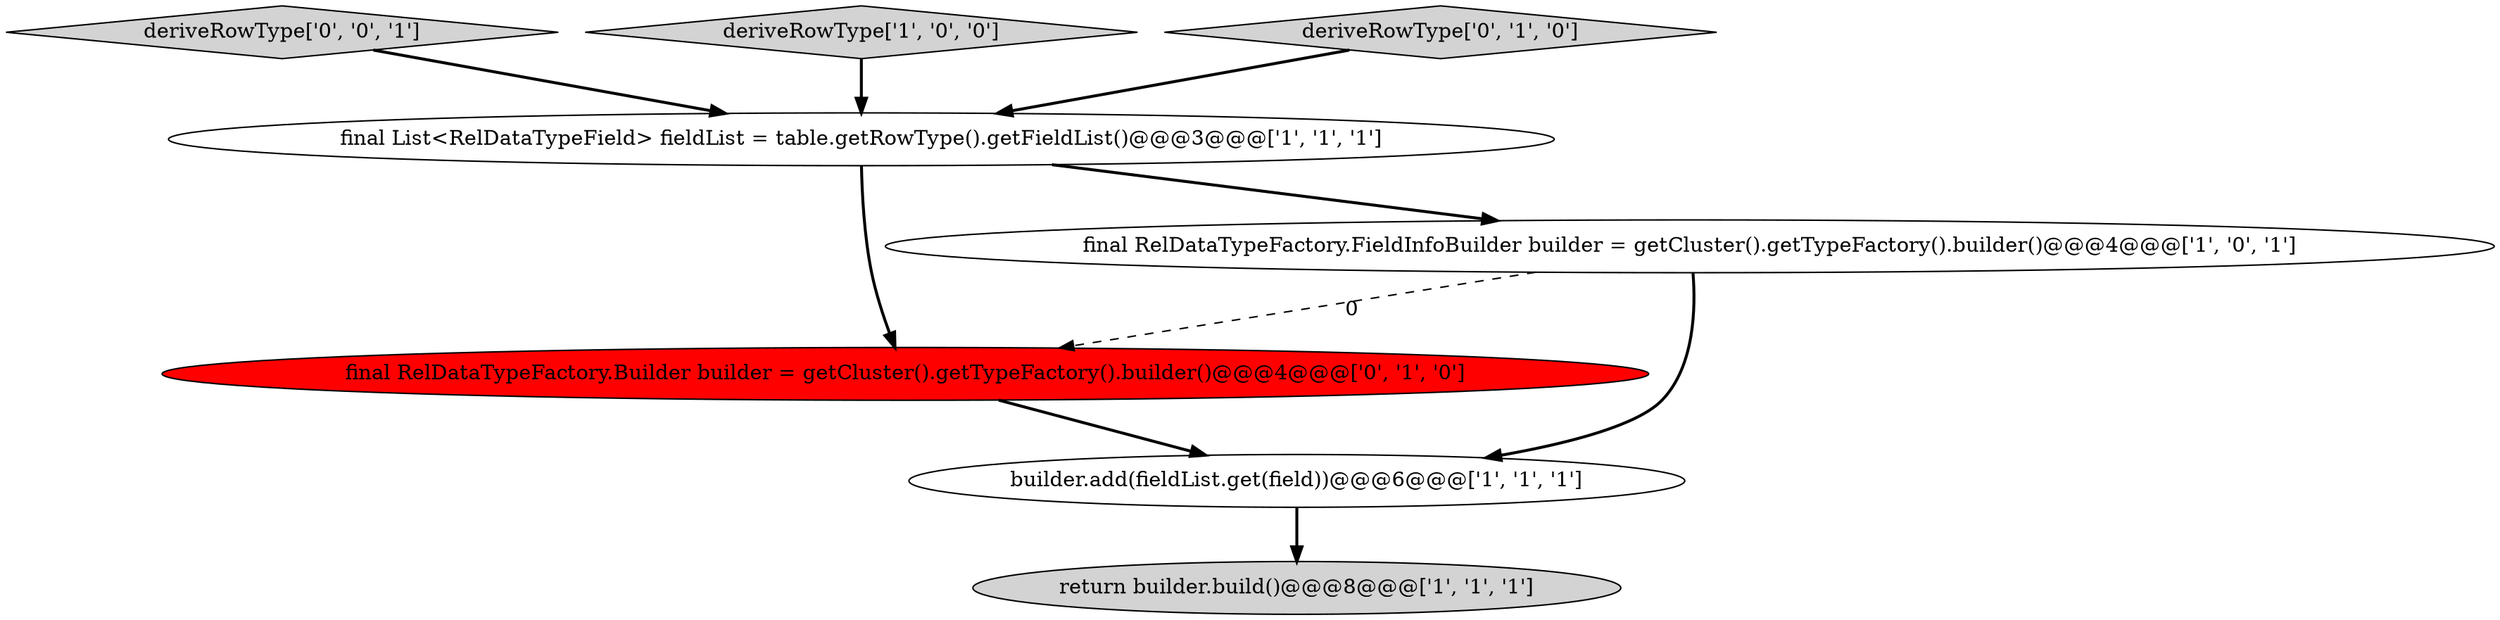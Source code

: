 digraph {
3 [style = filled, label = "final List<RelDataTypeField> fieldList = table.getRowType().getFieldList()@@@3@@@['1', '1', '1']", fillcolor = white, shape = ellipse image = "AAA0AAABBB1BBB"];
5 [style = filled, label = "final RelDataTypeFactory.Builder builder = getCluster().getTypeFactory().builder()@@@4@@@['0', '1', '0']", fillcolor = red, shape = ellipse image = "AAA1AAABBB2BBB"];
7 [style = filled, label = "deriveRowType['0', '0', '1']", fillcolor = lightgray, shape = diamond image = "AAA0AAABBB3BBB"];
0 [style = filled, label = "deriveRowType['1', '0', '0']", fillcolor = lightgray, shape = diamond image = "AAA0AAABBB1BBB"];
1 [style = filled, label = "builder.add(fieldList.get(field))@@@6@@@['1', '1', '1']", fillcolor = white, shape = ellipse image = "AAA0AAABBB1BBB"];
2 [style = filled, label = "return builder.build()@@@8@@@['1', '1', '1']", fillcolor = lightgray, shape = ellipse image = "AAA0AAABBB1BBB"];
4 [style = filled, label = "final RelDataTypeFactory.FieldInfoBuilder builder = getCluster().getTypeFactory().builder()@@@4@@@['1', '0', '1']", fillcolor = white, shape = ellipse image = "AAA0AAABBB1BBB"];
6 [style = filled, label = "deriveRowType['0', '1', '0']", fillcolor = lightgray, shape = diamond image = "AAA0AAABBB2BBB"];
4->5 [style = dashed, label="0"];
0->3 [style = bold, label=""];
6->3 [style = bold, label=""];
5->1 [style = bold, label=""];
1->2 [style = bold, label=""];
3->5 [style = bold, label=""];
4->1 [style = bold, label=""];
3->4 [style = bold, label=""];
7->3 [style = bold, label=""];
}
